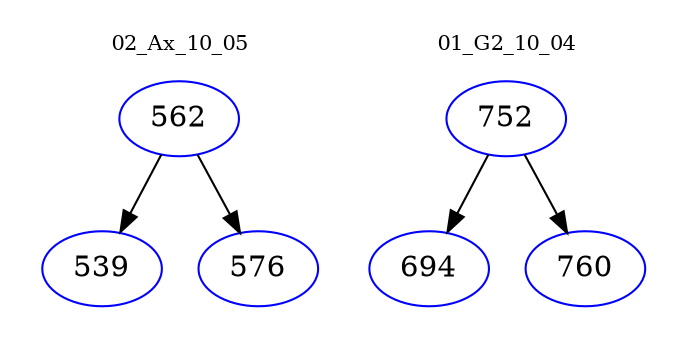 digraph{
subgraph cluster_0 {
color = white
label = "02_Ax_10_05";
fontsize=10;
T0_562 [label="562", color="blue"]
T0_562 -> T0_539 [color="black"]
T0_539 [label="539", color="blue"]
T0_562 -> T0_576 [color="black"]
T0_576 [label="576", color="blue"]
}
subgraph cluster_1 {
color = white
label = "01_G2_10_04";
fontsize=10;
T1_752 [label="752", color="blue"]
T1_752 -> T1_694 [color="black"]
T1_694 [label="694", color="blue"]
T1_752 -> T1_760 [color="black"]
T1_760 [label="760", color="blue"]
}
}
